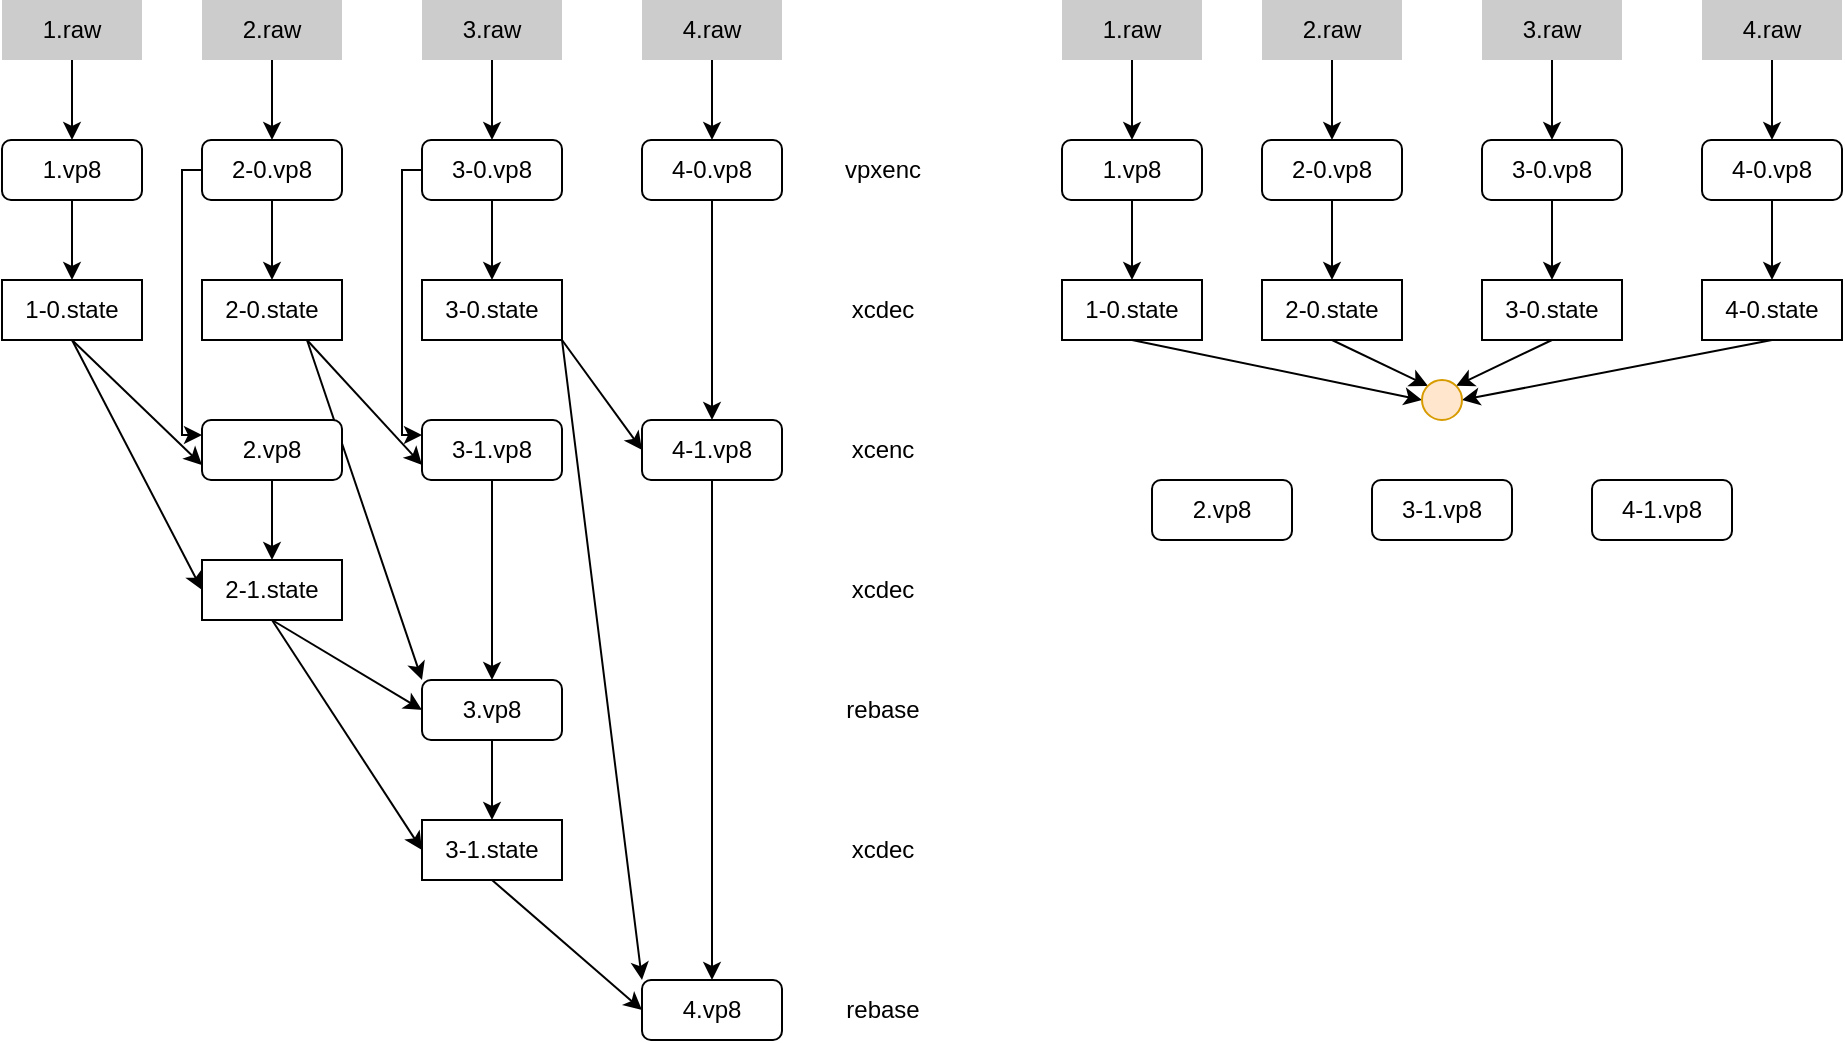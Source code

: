 <mxfile version="20.2.8" type="device"><diagram id="UJVS1iMzeJtJzYTPCJSi" name="Page-1"><mxGraphModel dx="1221" dy="664" grid="1" gridSize="10" guides="1" tooltips="1" connect="1" arrows="1" fold="1" page="0" pageScale="1" pageWidth="850" pageHeight="1100" math="0" shadow="0"><root><mxCell id="0"/><mxCell id="1" parent="0"/><mxCell id="ea9v04Fw9q6b4K13cXVy-31" style="edgeStyle=orthogonalEdgeStyle;rounded=0;orthogonalLoop=1;jettySize=auto;html=1;exitX=0.5;exitY=1;exitDx=0;exitDy=0;entryX=0.5;entryY=0;entryDx=0;entryDy=0;" edge="1" parent="1" source="ea9v04Fw9q6b4K13cXVy-1" target="ea9v04Fw9q6b4K13cXVy-10"><mxGeometry relative="1" as="geometry"/></mxCell><mxCell id="ea9v04Fw9q6b4K13cXVy-1" value="1.raw" style="rounded=0;whiteSpace=wrap;html=1;fillColor=#CCCCCC;strokeColor=none;" vertex="1" parent="1"><mxGeometry x="150" y="190" width="70" height="30" as="geometry"/></mxCell><mxCell id="ea9v04Fw9q6b4K13cXVy-32" style="edgeStyle=orthogonalEdgeStyle;rounded=0;orthogonalLoop=1;jettySize=auto;html=1;exitX=0.5;exitY=1;exitDx=0;exitDy=0;entryX=0.5;entryY=0;entryDx=0;entryDy=0;" edge="1" parent="1" source="ea9v04Fw9q6b4K13cXVy-2" target="ea9v04Fw9q6b4K13cXVy-11"><mxGeometry relative="1" as="geometry"/></mxCell><mxCell id="ea9v04Fw9q6b4K13cXVy-2" value="2.raw" style="rounded=0;whiteSpace=wrap;html=1;strokeColor=none;fillColor=#CCCCCC;" vertex="1" parent="1"><mxGeometry x="250" y="190" width="70" height="30" as="geometry"/></mxCell><mxCell id="ea9v04Fw9q6b4K13cXVy-33" style="edgeStyle=orthogonalEdgeStyle;rounded=0;orthogonalLoop=1;jettySize=auto;html=1;exitX=0.5;exitY=1;exitDx=0;exitDy=0;entryX=0.5;entryY=0;entryDx=0;entryDy=0;" edge="1" parent="1" source="ea9v04Fw9q6b4K13cXVy-4" target="ea9v04Fw9q6b4K13cXVy-13"><mxGeometry relative="1" as="geometry"/></mxCell><mxCell id="ea9v04Fw9q6b4K13cXVy-4" value="3.raw" style="rounded=0;whiteSpace=wrap;html=1;strokeColor=none;fillColor=#CCCCCC;" vertex="1" parent="1"><mxGeometry x="360" y="190" width="70" height="30" as="geometry"/></mxCell><mxCell id="ea9v04Fw9q6b4K13cXVy-6" value="1.raw" style="rounded=0;whiteSpace=wrap;html=1;strokeColor=none;fillColor=#CCCCCC;" vertex="1" parent="1"><mxGeometry x="470" y="190" width="70" height="30" as="geometry"/></mxCell><mxCell id="ea9v04Fw9q6b4K13cXVy-34" style="edgeStyle=orthogonalEdgeStyle;rounded=0;orthogonalLoop=1;jettySize=auto;html=1;exitX=0.5;exitY=1;exitDx=0;exitDy=0;entryX=0.5;entryY=0;entryDx=0;entryDy=0;" edge="1" parent="1" source="ea9v04Fw9q6b4K13cXVy-8" target="ea9v04Fw9q6b4K13cXVy-15"><mxGeometry relative="1" as="geometry"/></mxCell><mxCell id="ea9v04Fw9q6b4K13cXVy-8" value="4.raw" style="rounded=0;whiteSpace=wrap;html=1;strokeColor=none;fillColor=#CCCCCC;" vertex="1" parent="1"><mxGeometry x="470" y="190" width="70" height="30" as="geometry"/></mxCell><mxCell id="ea9v04Fw9q6b4K13cXVy-35" style="edgeStyle=orthogonalEdgeStyle;rounded=0;orthogonalLoop=1;jettySize=auto;html=1;exitX=0.5;exitY=1;exitDx=0;exitDy=0;entryX=0.5;entryY=0;entryDx=0;entryDy=0;" edge="1" parent="1" source="ea9v04Fw9q6b4K13cXVy-10" target="ea9v04Fw9q6b4K13cXVy-18"><mxGeometry relative="1" as="geometry"/></mxCell><mxCell id="ea9v04Fw9q6b4K13cXVy-10" value="1.vp8" style="rounded=1;whiteSpace=wrap;html=1;" vertex="1" parent="1"><mxGeometry x="150" y="260" width="70" height="30" as="geometry"/></mxCell><mxCell id="ea9v04Fw9q6b4K13cXVy-36" style="edgeStyle=orthogonalEdgeStyle;rounded=0;orthogonalLoop=1;jettySize=auto;html=1;exitX=0.5;exitY=1;exitDx=0;exitDy=0;entryX=0.5;entryY=0;entryDx=0;entryDy=0;" edge="1" parent="1" source="ea9v04Fw9q6b4K13cXVy-11" target="ea9v04Fw9q6b4K13cXVy-19"><mxGeometry relative="1" as="geometry"/></mxCell><mxCell id="ea9v04Fw9q6b4K13cXVy-41" style="edgeStyle=orthogonalEdgeStyle;rounded=0;orthogonalLoop=1;jettySize=auto;html=1;exitX=0;exitY=0.5;exitDx=0;exitDy=0;entryX=0;entryY=0.25;entryDx=0;entryDy=0;" edge="1" parent="1" source="ea9v04Fw9q6b4K13cXVy-11" target="ea9v04Fw9q6b4K13cXVy-23"><mxGeometry relative="1" as="geometry"><Array as="points"><mxPoint x="240" y="275"/><mxPoint x="240" y="408"/></Array></mxGeometry></mxCell><mxCell id="ea9v04Fw9q6b4K13cXVy-11" value="2-0.vp8" style="rounded=1;whiteSpace=wrap;html=1;" vertex="1" parent="1"><mxGeometry x="250" y="260" width="70" height="30" as="geometry"/></mxCell><mxCell id="ea9v04Fw9q6b4K13cXVy-37" style="edgeStyle=orthogonalEdgeStyle;rounded=0;orthogonalLoop=1;jettySize=auto;html=1;exitX=0.5;exitY=1;exitDx=0;exitDy=0;entryX=0.5;entryY=0;entryDx=0;entryDy=0;" edge="1" parent="1" source="ea9v04Fw9q6b4K13cXVy-13" target="ea9v04Fw9q6b4K13cXVy-20"><mxGeometry relative="1" as="geometry"/></mxCell><mxCell id="ea9v04Fw9q6b4K13cXVy-57" style="edgeStyle=orthogonalEdgeStyle;rounded=0;orthogonalLoop=1;jettySize=auto;html=1;exitX=0;exitY=0.5;exitDx=0;exitDy=0;entryX=0;entryY=0.25;entryDx=0;entryDy=0;" edge="1" parent="1" source="ea9v04Fw9q6b4K13cXVy-13" target="ea9v04Fw9q6b4K13cXVy-27"><mxGeometry relative="1" as="geometry"><Array as="points"><mxPoint x="350" y="275"/><mxPoint x="350" y="408"/></Array></mxGeometry></mxCell><mxCell id="ea9v04Fw9q6b4K13cXVy-13" value="3-0.vp8" style="rounded=1;whiteSpace=wrap;html=1;" vertex="1" parent="1"><mxGeometry x="360" y="260" width="70" height="30" as="geometry"/></mxCell><mxCell id="ea9v04Fw9q6b4K13cXVy-69" style="edgeStyle=none;rounded=0;orthogonalLoop=1;jettySize=auto;html=1;exitX=0.5;exitY=1;exitDx=0;exitDy=0;entryX=0.5;entryY=0;entryDx=0;entryDy=0;" edge="1" parent="1" source="ea9v04Fw9q6b4K13cXVy-15" target="ea9v04Fw9q6b4K13cXVy-29"><mxGeometry relative="1" as="geometry"/></mxCell><mxCell id="ea9v04Fw9q6b4K13cXVy-15" value="4-0.vp8" style="rounded=1;whiteSpace=wrap;html=1;" vertex="1" parent="1"><mxGeometry x="470" y="260" width="70" height="30" as="geometry"/></mxCell><mxCell id="ea9v04Fw9q6b4K13cXVy-17" value="vpxenc" style="text;html=1;align=center;verticalAlign=middle;resizable=0;points=[];autosize=1;strokeColor=none;fillColor=none;" vertex="1" parent="1"><mxGeometry x="560" y="260" width="60" height="30" as="geometry"/></mxCell><mxCell id="ea9v04Fw9q6b4K13cXVy-43" style="rounded=0;orthogonalLoop=1;jettySize=auto;html=1;exitX=0.5;exitY=1;exitDx=0;exitDy=0;entryX=0;entryY=0.5;entryDx=0;entryDy=0;" edge="1" parent="1" source="ea9v04Fw9q6b4K13cXVy-18" target="ea9v04Fw9q6b4K13cXVy-24"><mxGeometry relative="1" as="geometry"/></mxCell><mxCell id="ea9v04Fw9q6b4K13cXVy-74" style="edgeStyle=none;rounded=0;orthogonalLoop=1;jettySize=auto;html=1;exitX=0.5;exitY=1;exitDx=0;exitDy=0;entryX=0;entryY=0.75;entryDx=0;entryDy=0;" edge="1" parent="1" source="ea9v04Fw9q6b4K13cXVy-18" target="ea9v04Fw9q6b4K13cXVy-23"><mxGeometry relative="1" as="geometry"/></mxCell><mxCell id="ea9v04Fw9q6b4K13cXVy-18" value="1-0.state" style="rounded=0;whiteSpace=wrap;html=1;strokeColor=default;fillColor=#FFFFFF;gradientColor=none;" vertex="1" parent="1"><mxGeometry x="150" y="330" width="70" height="30" as="geometry"/></mxCell><mxCell id="ea9v04Fw9q6b4K13cXVy-52" style="rounded=0;orthogonalLoop=1;jettySize=auto;html=1;exitX=0.75;exitY=1;exitDx=0;exitDy=0;entryX=0;entryY=0;entryDx=0;entryDy=0;" edge="1" parent="1" source="ea9v04Fw9q6b4K13cXVy-19" target="ea9v04Fw9q6b4K13cXVy-25"><mxGeometry relative="1" as="geometry"/></mxCell><mxCell id="ea9v04Fw9q6b4K13cXVy-73" style="rounded=0;orthogonalLoop=1;jettySize=auto;html=1;exitX=0.75;exitY=1;exitDx=0;exitDy=0;entryX=0;entryY=0.75;entryDx=0;entryDy=0;" edge="1" parent="1" source="ea9v04Fw9q6b4K13cXVy-19" target="ea9v04Fw9q6b4K13cXVy-27"><mxGeometry relative="1" as="geometry"/></mxCell><mxCell id="ea9v04Fw9q6b4K13cXVy-19" value="2-0.state" style="rounded=0;whiteSpace=wrap;html=1;strokeColor=default;fillColor=#FFFFFF;gradientColor=none;" vertex="1" parent="1"><mxGeometry x="250" y="330" width="70" height="30" as="geometry"/></mxCell><mxCell id="ea9v04Fw9q6b4K13cXVy-61" style="edgeStyle=none;rounded=0;orthogonalLoop=1;jettySize=auto;html=1;exitX=1;exitY=1;exitDx=0;exitDy=0;entryX=0;entryY=0;entryDx=0;entryDy=0;" edge="1" parent="1" source="ea9v04Fw9q6b4K13cXVy-20" target="ea9v04Fw9q6b4K13cXVy-30"><mxGeometry relative="1" as="geometry"/></mxCell><mxCell id="ea9v04Fw9q6b4K13cXVy-68" style="edgeStyle=none;rounded=0;orthogonalLoop=1;jettySize=auto;html=1;exitX=1;exitY=1;exitDx=0;exitDy=0;entryX=0;entryY=0.5;entryDx=0;entryDy=0;" edge="1" parent="1" source="ea9v04Fw9q6b4K13cXVy-20" target="ea9v04Fw9q6b4K13cXVy-29"><mxGeometry relative="1" as="geometry"/></mxCell><mxCell id="ea9v04Fw9q6b4K13cXVy-20" value="3-0.state" style="rounded=0;whiteSpace=wrap;html=1;strokeColor=default;fillColor=#FFFFFF;gradientColor=none;" vertex="1" parent="1"><mxGeometry x="360" y="330" width="70" height="30" as="geometry"/></mxCell><mxCell id="ea9v04Fw9q6b4K13cXVy-22" value="xcdec" style="text;html=1;align=center;verticalAlign=middle;resizable=0;points=[];autosize=1;strokeColor=none;fillColor=none;" vertex="1" parent="1"><mxGeometry x="565" y="330" width="50" height="30" as="geometry"/></mxCell><mxCell id="ea9v04Fw9q6b4K13cXVy-42" style="edgeStyle=orthogonalEdgeStyle;rounded=0;orthogonalLoop=1;jettySize=auto;html=1;exitX=0.5;exitY=1;exitDx=0;exitDy=0;entryX=0.5;entryY=0;entryDx=0;entryDy=0;" edge="1" parent="1" source="ea9v04Fw9q6b4K13cXVy-23" target="ea9v04Fw9q6b4K13cXVy-24"><mxGeometry relative="1" as="geometry"/></mxCell><mxCell id="ea9v04Fw9q6b4K13cXVy-23" value="2.vp8" style="rounded=1;whiteSpace=wrap;html=1;" vertex="1" parent="1"><mxGeometry x="250" y="400" width="70" height="30" as="geometry"/></mxCell><mxCell id="ea9v04Fw9q6b4K13cXVy-50" style="rounded=0;orthogonalLoop=1;jettySize=auto;html=1;exitX=0.5;exitY=1;exitDx=0;exitDy=0;entryX=0;entryY=0.5;entryDx=0;entryDy=0;" edge="1" parent="1" source="ea9v04Fw9q6b4K13cXVy-24" target="ea9v04Fw9q6b4K13cXVy-25"><mxGeometry relative="1" as="geometry"/></mxCell><mxCell id="ea9v04Fw9q6b4K13cXVy-66" style="edgeStyle=none;rounded=0;orthogonalLoop=1;jettySize=auto;html=1;exitX=0.5;exitY=1;exitDx=0;exitDy=0;entryX=0;entryY=0.5;entryDx=0;entryDy=0;" edge="1" parent="1" source="ea9v04Fw9q6b4K13cXVy-24" target="ea9v04Fw9q6b4K13cXVy-28"><mxGeometry relative="1" as="geometry"/></mxCell><mxCell id="ea9v04Fw9q6b4K13cXVy-24" value="2-1.state" style="rounded=0;whiteSpace=wrap;html=1;strokeColor=default;fillColor=#FFFFFF;gradientColor=none;" vertex="1" parent="1"><mxGeometry x="250" y="470" width="70" height="30" as="geometry"/></mxCell><mxCell id="ea9v04Fw9q6b4K13cXVy-65" style="edgeStyle=none;rounded=0;orthogonalLoop=1;jettySize=auto;html=1;exitX=0.5;exitY=1;exitDx=0;exitDy=0;entryX=0.5;entryY=0;entryDx=0;entryDy=0;" edge="1" parent="1" source="ea9v04Fw9q6b4K13cXVy-25" target="ea9v04Fw9q6b4K13cXVy-28"><mxGeometry relative="1" as="geometry"/></mxCell><mxCell id="ea9v04Fw9q6b4K13cXVy-25" value="3.vp8" style="rounded=1;whiteSpace=wrap;html=1;" vertex="1" parent="1"><mxGeometry x="360" y="530" width="70" height="30" as="geometry"/></mxCell><mxCell id="ea9v04Fw9q6b4K13cXVy-49" style="edgeStyle=orthogonalEdgeStyle;curved=1;rounded=0;orthogonalLoop=1;jettySize=auto;html=1;exitX=0.5;exitY=1;exitDx=0;exitDy=0;entryX=0.5;entryY=0;entryDx=0;entryDy=0;" edge="1" parent="1" source="ea9v04Fw9q6b4K13cXVy-27" target="ea9v04Fw9q6b4K13cXVy-25"><mxGeometry relative="1" as="geometry"/></mxCell><mxCell id="ea9v04Fw9q6b4K13cXVy-27" value="3-1.vp8" style="rounded=1;whiteSpace=wrap;html=1;" vertex="1" parent="1"><mxGeometry x="360" y="400" width="70" height="30" as="geometry"/></mxCell><mxCell id="ea9v04Fw9q6b4K13cXVy-64" style="edgeStyle=none;rounded=0;orthogonalLoop=1;jettySize=auto;html=1;exitX=0.5;exitY=1;exitDx=0;exitDy=0;entryX=0;entryY=0.5;entryDx=0;entryDy=0;" edge="1" parent="1" source="ea9v04Fw9q6b4K13cXVy-28" target="ea9v04Fw9q6b4K13cXVy-30"><mxGeometry relative="1" as="geometry"/></mxCell><mxCell id="ea9v04Fw9q6b4K13cXVy-28" value="3-1.state" style="rounded=0;whiteSpace=wrap;html=1;strokeColor=default;fillColor=#FFFFFF;gradientColor=none;" vertex="1" parent="1"><mxGeometry x="360" y="600" width="70" height="30" as="geometry"/></mxCell><mxCell id="ea9v04Fw9q6b4K13cXVy-63" style="edgeStyle=none;rounded=0;orthogonalLoop=1;jettySize=auto;html=1;exitX=0.5;exitY=1;exitDx=0;exitDy=0;entryX=0.5;entryY=0;entryDx=0;entryDy=0;" edge="1" parent="1" source="ea9v04Fw9q6b4K13cXVy-29" target="ea9v04Fw9q6b4K13cXVy-30"><mxGeometry relative="1" as="geometry"/></mxCell><mxCell id="ea9v04Fw9q6b4K13cXVy-29" value="4-1.vp8" style="rounded=1;whiteSpace=wrap;html=1;" vertex="1" parent="1"><mxGeometry x="470" y="400" width="70" height="30" as="geometry"/></mxCell><mxCell id="ea9v04Fw9q6b4K13cXVy-30" value="4.vp8" style="rounded=1;whiteSpace=wrap;html=1;" vertex="1" parent="1"><mxGeometry x="470" y="680" width="70" height="30" as="geometry"/></mxCell><mxCell id="ea9v04Fw9q6b4K13cXVy-38" value="xcenc" style="text;html=1;align=center;verticalAlign=middle;resizable=0;points=[];autosize=1;strokeColor=none;fillColor=none;" vertex="1" parent="1"><mxGeometry x="565" y="400" width="50" height="30" as="geometry"/></mxCell><mxCell id="ea9v04Fw9q6b4K13cXVy-48" value="xcdec" style="text;html=1;align=center;verticalAlign=middle;resizable=0;points=[];autosize=1;strokeColor=none;fillColor=none;" vertex="1" parent="1"><mxGeometry x="565" y="470" width="50" height="30" as="geometry"/></mxCell><mxCell id="ea9v04Fw9q6b4K13cXVy-70" value="rebase" style="text;html=1;align=center;verticalAlign=middle;resizable=0;points=[];autosize=1;strokeColor=none;fillColor=none;" vertex="1" parent="1"><mxGeometry x="560" y="530" width="60" height="30" as="geometry"/></mxCell><mxCell id="ea9v04Fw9q6b4K13cXVy-71" value="xcdec" style="text;html=1;align=center;verticalAlign=middle;resizable=0;points=[];autosize=1;strokeColor=none;fillColor=none;" vertex="1" parent="1"><mxGeometry x="565" y="600" width="50" height="30" as="geometry"/></mxCell><mxCell id="ea9v04Fw9q6b4K13cXVy-72" value="rebase" style="text;html=1;align=center;verticalAlign=middle;resizable=0;points=[];autosize=1;strokeColor=none;fillColor=none;" vertex="1" parent="1"><mxGeometry x="560" y="680" width="60" height="30" as="geometry"/></mxCell><mxCell id="ea9v04Fw9q6b4K13cXVy-90" style="edgeStyle=orthogonalEdgeStyle;rounded=0;orthogonalLoop=1;jettySize=auto;html=1;exitX=0.5;exitY=1;exitDx=0;exitDy=0;entryX=0.5;entryY=0;entryDx=0;entryDy=0;" edge="1" parent="1" source="ea9v04Fw9q6b4K13cXVy-75" target="ea9v04Fw9q6b4K13cXVy-81"><mxGeometry relative="1" as="geometry"/></mxCell><mxCell id="ea9v04Fw9q6b4K13cXVy-75" value="1.raw" style="rounded=0;whiteSpace=wrap;html=1;fillColor=#CCCCCC;strokeColor=none;" vertex="1" parent="1"><mxGeometry x="680" y="190" width="70" height="30" as="geometry"/></mxCell><mxCell id="ea9v04Fw9q6b4K13cXVy-91" style="edgeStyle=orthogonalEdgeStyle;rounded=0;orthogonalLoop=1;jettySize=auto;html=1;exitX=0.5;exitY=1;exitDx=0;exitDy=0;entryX=0.5;entryY=0;entryDx=0;entryDy=0;" edge="1" parent="1" source="ea9v04Fw9q6b4K13cXVy-76" target="ea9v04Fw9q6b4K13cXVy-83"><mxGeometry relative="1" as="geometry"/></mxCell><mxCell id="ea9v04Fw9q6b4K13cXVy-76" value="2.raw" style="rounded=0;whiteSpace=wrap;html=1;strokeColor=none;fillColor=#CCCCCC;" vertex="1" parent="1"><mxGeometry x="780" y="190" width="70" height="30" as="geometry"/></mxCell><mxCell id="ea9v04Fw9q6b4K13cXVy-92" style="edgeStyle=orthogonalEdgeStyle;rounded=0;orthogonalLoop=1;jettySize=auto;html=1;exitX=0.5;exitY=1;exitDx=0;exitDy=0;entryX=0.5;entryY=0;entryDx=0;entryDy=0;" edge="1" parent="1" source="ea9v04Fw9q6b4K13cXVy-77" target="ea9v04Fw9q6b4K13cXVy-85"><mxGeometry relative="1" as="geometry"/></mxCell><mxCell id="ea9v04Fw9q6b4K13cXVy-77" value="3.raw" style="rounded=0;whiteSpace=wrap;html=1;strokeColor=none;fillColor=#CCCCCC;" vertex="1" parent="1"><mxGeometry x="890" y="190" width="70" height="30" as="geometry"/></mxCell><mxCell id="ea9v04Fw9q6b4K13cXVy-78" value="1.raw" style="rounded=0;whiteSpace=wrap;html=1;strokeColor=none;fillColor=#CCCCCC;" vertex="1" parent="1"><mxGeometry x="1000" y="190" width="70" height="30" as="geometry"/></mxCell><mxCell id="ea9v04Fw9q6b4K13cXVy-93" style="edgeStyle=orthogonalEdgeStyle;rounded=0;orthogonalLoop=1;jettySize=auto;html=1;exitX=0.5;exitY=1;exitDx=0;exitDy=0;entryX=0.5;entryY=0;entryDx=0;entryDy=0;" edge="1" parent="1" source="ea9v04Fw9q6b4K13cXVy-79" target="ea9v04Fw9q6b4K13cXVy-86"><mxGeometry relative="1" as="geometry"/></mxCell><mxCell id="ea9v04Fw9q6b4K13cXVy-79" value="4.raw" style="rounded=0;whiteSpace=wrap;html=1;strokeColor=none;fillColor=#CCCCCC;" vertex="1" parent="1"><mxGeometry x="1000" y="190" width="70" height="30" as="geometry"/></mxCell><mxCell id="ea9v04Fw9q6b4K13cXVy-80" style="edgeStyle=orthogonalEdgeStyle;rounded=0;orthogonalLoop=1;jettySize=auto;html=1;exitX=0.5;exitY=1;exitDx=0;exitDy=0;entryX=0.5;entryY=0;entryDx=0;entryDy=0;" edge="1" parent="1" source="ea9v04Fw9q6b4K13cXVy-81" target="ea9v04Fw9q6b4K13cXVy-87"><mxGeometry relative="1" as="geometry"/></mxCell><mxCell id="ea9v04Fw9q6b4K13cXVy-81" value="1.vp8" style="rounded=1;whiteSpace=wrap;html=1;" vertex="1" parent="1"><mxGeometry x="680" y="260" width="70" height="30" as="geometry"/></mxCell><mxCell id="ea9v04Fw9q6b4K13cXVy-82" style="edgeStyle=orthogonalEdgeStyle;rounded=0;orthogonalLoop=1;jettySize=auto;html=1;exitX=0.5;exitY=1;exitDx=0;exitDy=0;entryX=0.5;entryY=0;entryDx=0;entryDy=0;" edge="1" parent="1" source="ea9v04Fw9q6b4K13cXVy-83" target="ea9v04Fw9q6b4K13cXVy-88"><mxGeometry relative="1" as="geometry"/></mxCell><mxCell id="ea9v04Fw9q6b4K13cXVy-83" value="2-0.vp8" style="rounded=1;whiteSpace=wrap;html=1;" vertex="1" parent="1"><mxGeometry x="780" y="260" width="70" height="30" as="geometry"/></mxCell><mxCell id="ea9v04Fw9q6b4K13cXVy-84" style="edgeStyle=orthogonalEdgeStyle;rounded=0;orthogonalLoop=1;jettySize=auto;html=1;exitX=0.5;exitY=1;exitDx=0;exitDy=0;entryX=0.5;entryY=0;entryDx=0;entryDy=0;" edge="1" parent="1" source="ea9v04Fw9q6b4K13cXVy-85" target="ea9v04Fw9q6b4K13cXVy-89"><mxGeometry relative="1" as="geometry"/></mxCell><mxCell id="ea9v04Fw9q6b4K13cXVy-85" value="3-0.vp8" style="rounded=1;whiteSpace=wrap;html=1;" vertex="1" parent="1"><mxGeometry x="890" y="260" width="70" height="30" as="geometry"/></mxCell><mxCell id="ea9v04Fw9q6b4K13cXVy-96" style="edgeStyle=orthogonalEdgeStyle;rounded=0;orthogonalLoop=1;jettySize=auto;html=1;exitX=0.5;exitY=1;exitDx=0;exitDy=0;entryX=0.5;entryY=0;entryDx=0;entryDy=0;" edge="1" parent="1" source="ea9v04Fw9q6b4K13cXVy-86" target="ea9v04Fw9q6b4K13cXVy-94"><mxGeometry relative="1" as="geometry"/></mxCell><mxCell id="ea9v04Fw9q6b4K13cXVy-86" value="4-0.vp8" style="rounded=1;whiteSpace=wrap;html=1;" vertex="1" parent="1"><mxGeometry x="1000" y="260" width="70" height="30" as="geometry"/></mxCell><mxCell id="ea9v04Fw9q6b4K13cXVy-98" style="rounded=0;orthogonalLoop=1;jettySize=auto;html=1;exitX=0.5;exitY=1;exitDx=0;exitDy=0;entryX=0;entryY=0.5;entryDx=0;entryDy=0;" edge="1" parent="1" source="ea9v04Fw9q6b4K13cXVy-87" target="ea9v04Fw9q6b4K13cXVy-97"><mxGeometry relative="1" as="geometry"/></mxCell><mxCell id="ea9v04Fw9q6b4K13cXVy-87" value="1-0.state" style="rounded=0;whiteSpace=wrap;html=1;strokeColor=default;fillColor=#FFFFFF;gradientColor=none;" vertex="1" parent="1"><mxGeometry x="680" y="330" width="70" height="30" as="geometry"/></mxCell><mxCell id="ea9v04Fw9q6b4K13cXVy-99" style="edgeStyle=none;rounded=0;orthogonalLoop=1;jettySize=auto;html=1;exitX=0.5;exitY=1;exitDx=0;exitDy=0;entryX=0;entryY=0;entryDx=0;entryDy=0;" edge="1" parent="1" source="ea9v04Fw9q6b4K13cXVy-88" target="ea9v04Fw9q6b4K13cXVy-97"><mxGeometry relative="1" as="geometry"/></mxCell><mxCell id="ea9v04Fw9q6b4K13cXVy-88" value="2-0.state" style="rounded=0;whiteSpace=wrap;html=1;strokeColor=default;fillColor=#FFFFFF;gradientColor=none;" vertex="1" parent="1"><mxGeometry x="780" y="330" width="70" height="30" as="geometry"/></mxCell><mxCell id="ea9v04Fw9q6b4K13cXVy-100" style="edgeStyle=none;rounded=0;orthogonalLoop=1;jettySize=auto;html=1;exitX=0.5;exitY=1;exitDx=0;exitDy=0;entryX=1;entryY=0;entryDx=0;entryDy=0;" edge="1" parent="1" source="ea9v04Fw9q6b4K13cXVy-89" target="ea9v04Fw9q6b4K13cXVy-97"><mxGeometry relative="1" as="geometry"/></mxCell><mxCell id="ea9v04Fw9q6b4K13cXVy-89" value="3-0.state" style="rounded=0;whiteSpace=wrap;html=1;strokeColor=default;fillColor=#FFFFFF;gradientColor=none;" vertex="1" parent="1"><mxGeometry x="890" y="330" width="70" height="30" as="geometry"/></mxCell><mxCell id="ea9v04Fw9q6b4K13cXVy-101" style="edgeStyle=none;rounded=0;orthogonalLoop=1;jettySize=auto;html=1;exitX=0.5;exitY=1;exitDx=0;exitDy=0;entryX=1;entryY=0.5;entryDx=0;entryDy=0;" edge="1" parent="1" source="ea9v04Fw9q6b4K13cXVy-94" target="ea9v04Fw9q6b4K13cXVy-97"><mxGeometry relative="1" as="geometry"/></mxCell><mxCell id="ea9v04Fw9q6b4K13cXVy-94" value="4-0.state" style="rounded=0;whiteSpace=wrap;html=1;strokeColor=default;fillColor=#FFFFFF;gradientColor=none;" vertex="1" parent="1"><mxGeometry x="1000" y="330" width="70" height="30" as="geometry"/></mxCell><mxCell id="ea9v04Fw9q6b4K13cXVy-97" value="" style="ellipse;whiteSpace=wrap;html=1;aspect=fixed;strokeColor=#d79b00;fillColor=#ffe6cc;" vertex="1" parent="1"><mxGeometry x="860" y="380" width="20" height="20" as="geometry"/></mxCell><mxCell id="ea9v04Fw9q6b4K13cXVy-102" value="2.vp8" style="rounded=1;whiteSpace=wrap;html=1;" vertex="1" parent="1"><mxGeometry x="725" y="430" width="70" height="30" as="geometry"/></mxCell><mxCell id="ea9v04Fw9q6b4K13cXVy-103" value="3-1.vp8" style="rounded=1;whiteSpace=wrap;html=1;" vertex="1" parent="1"><mxGeometry x="835" y="430" width="70" height="30" as="geometry"/></mxCell><mxCell id="ea9v04Fw9q6b4K13cXVy-104" value="4-1.vp8" style="rounded=1;whiteSpace=wrap;html=1;" vertex="1" parent="1"><mxGeometry x="945" y="430" width="70" height="30" as="geometry"/></mxCell></root></mxGraphModel></diagram></mxfile>
